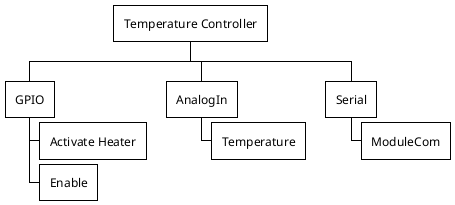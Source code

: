 @startwbs Connections Temperature Controller
!theme plain

* Temperature Controller
** GPIO
*** Activate Heater
*** Enable
** AnalogIn
*** Temperature
** Serial
*** ModuleCom
@endwbs

@startwbs Connections PiL Simulator
!theme plain

* PiL Simulator
** GPIO
*** Activate Heater
*** Enable
** AnalogOut
*** Temperature
** Serial
*** ModuleCom
@endwbs
